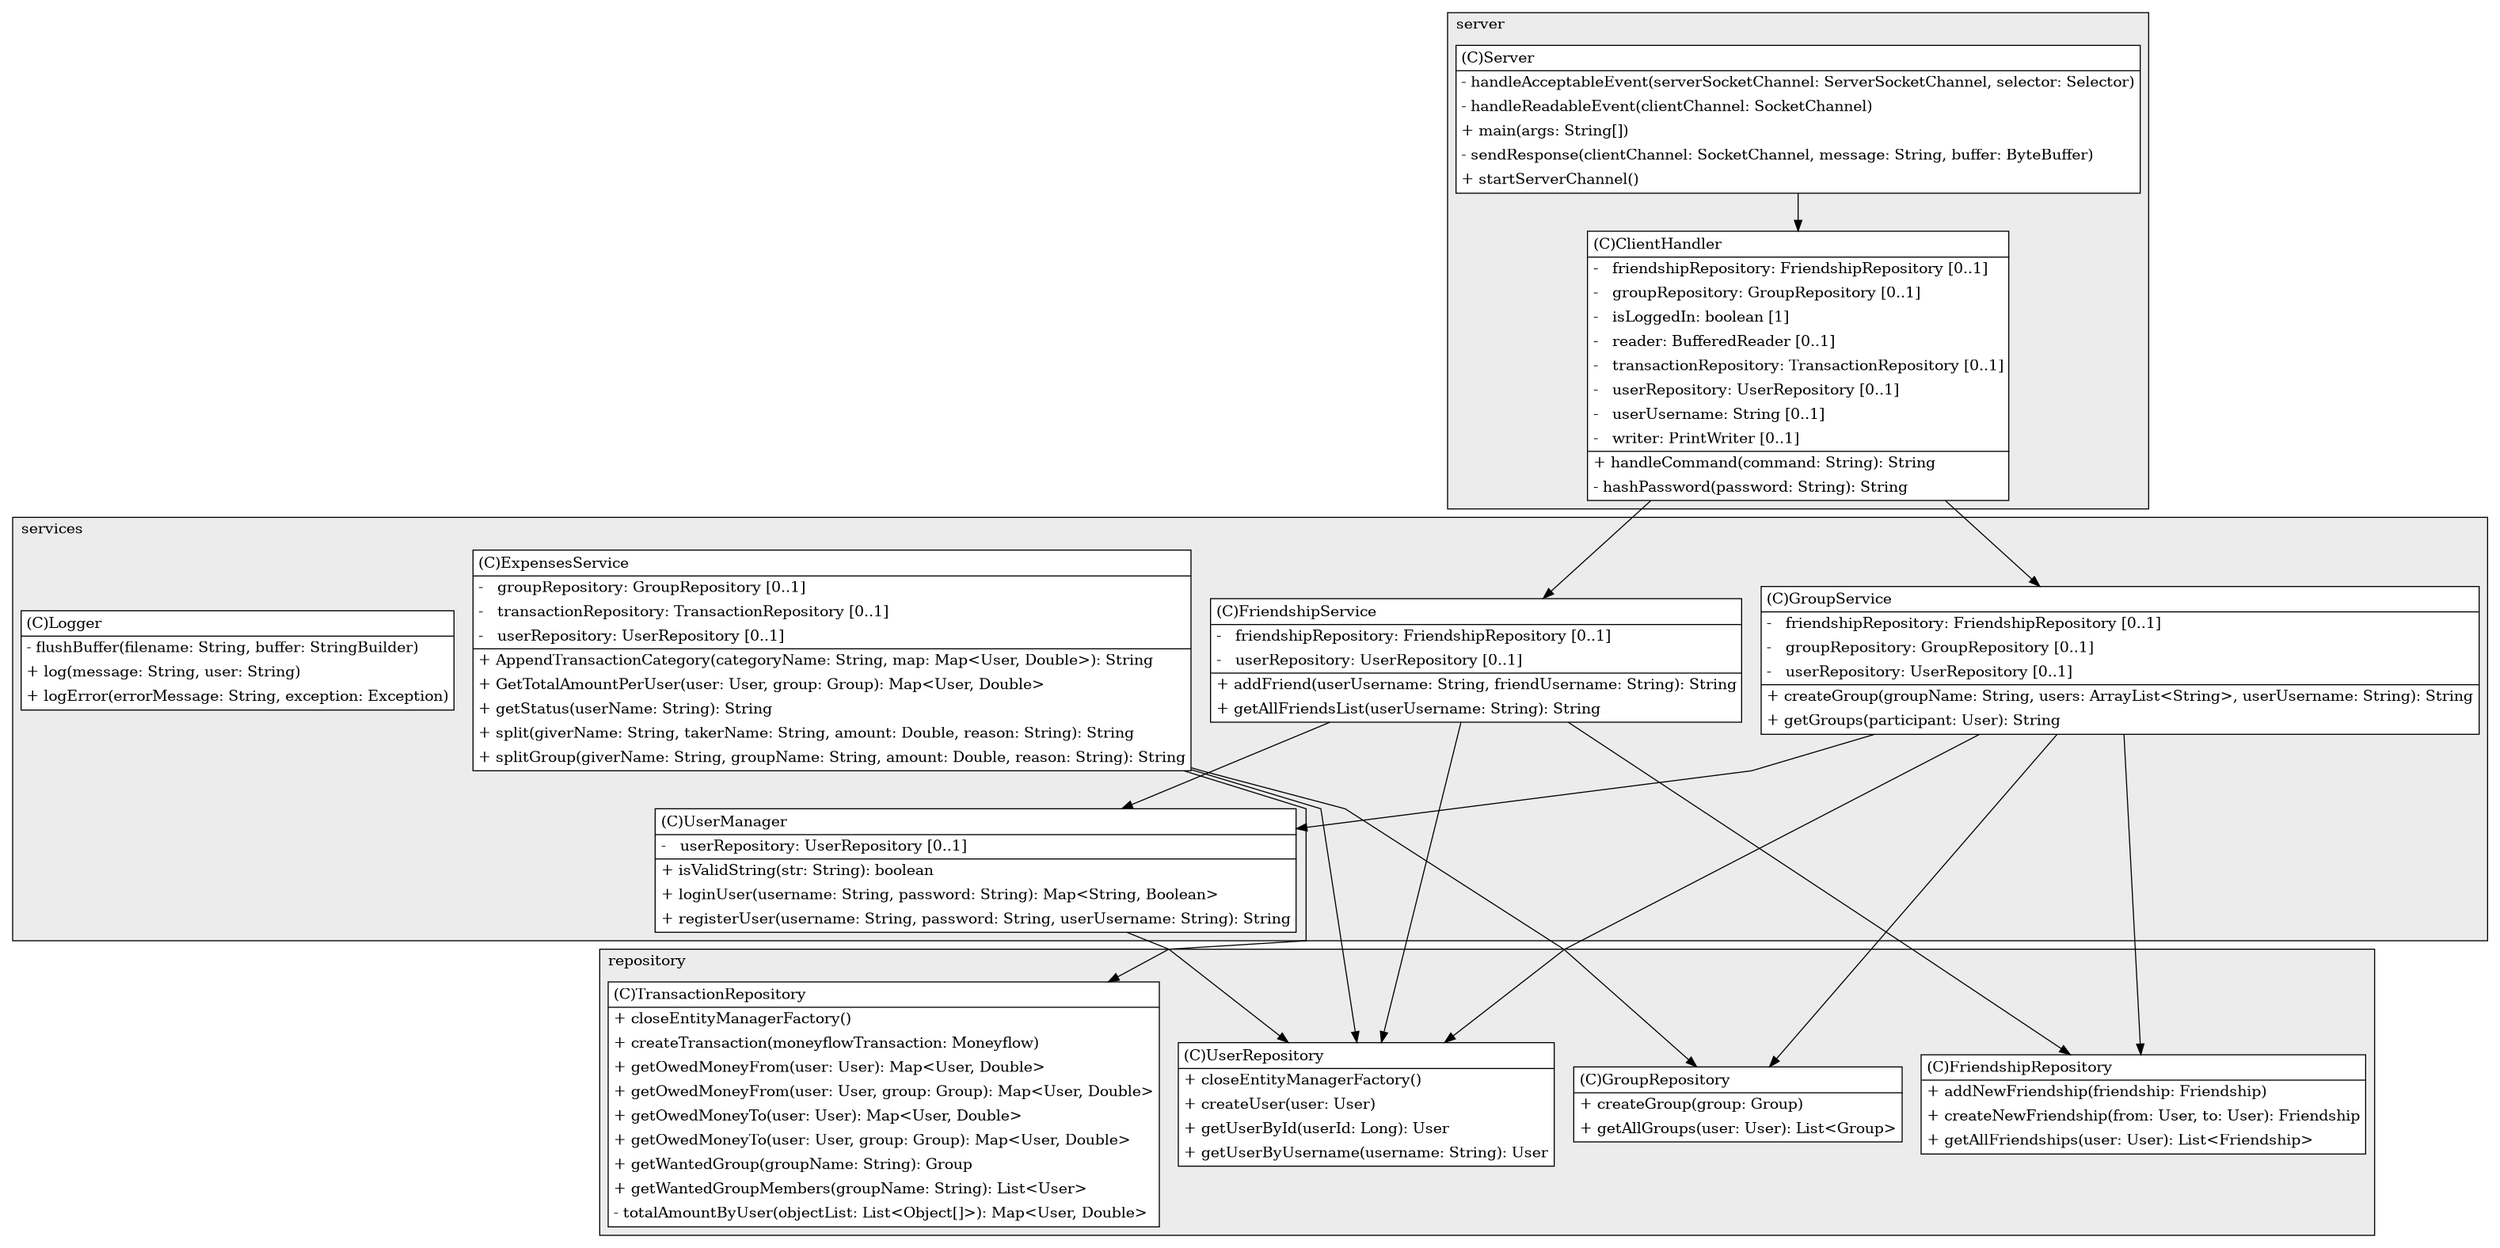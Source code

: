 @startuml

digraph g {
    rankdir="TB"
    splines=polyline
    

'nodes 
subgraph cluster_1379209310 { 
   	label=services
	labeljust=l
	fillcolor="#ececec"
	style=filled
   
   ExpensesService1178841431[
	label=<<TABLE BORDER="1" CELLBORDER="0" CELLPADDING="4" CELLSPACING="0">
<TR><TD ALIGN="LEFT" >(C)ExpensesService</TD></TR>
<HR/>
<TR><TD ALIGN="LEFT" >-   groupRepository: GroupRepository [0..1]</TD></TR>
<TR><TD ALIGN="LEFT" >-   transactionRepository: TransactionRepository [0..1]</TD></TR>
<TR><TD ALIGN="LEFT" >-   userRepository: UserRepository [0..1]</TD></TR>
<HR/>
<TR><TD ALIGN="LEFT" >+ AppendTransactionCategory(categoryName: String, map: Map&lt;User, Double&gt;): String</TD></TR>
<TR><TD ALIGN="LEFT" >+ GetTotalAmountPerUser(user: User, group: Group): Map&lt;User, Double&gt;</TD></TR>
<TR><TD ALIGN="LEFT" >+ getStatus(userName: String): String</TD></TR>
<TR><TD ALIGN="LEFT" >+ split(giverName: String, takerName: String, amount: Double, reason: String): String</TD></TR>
<TR><TD ALIGN="LEFT" >+ splitGroup(giverName: String, groupName: String, amount: Double, reason: String): String</TD></TR>
</TABLE>>
	style=filled
	margin=0
	shape=plaintext
	fillcolor="#FFFFFF"
];

FriendshipService1178841431[
	label=<<TABLE BORDER="1" CELLBORDER="0" CELLPADDING="4" CELLSPACING="0">
<TR><TD ALIGN="LEFT" >(C)FriendshipService</TD></TR>
<HR/>
<TR><TD ALIGN="LEFT" >-   friendshipRepository: FriendshipRepository [0..1]</TD></TR>
<TR><TD ALIGN="LEFT" >-   userRepository: UserRepository [0..1]</TD></TR>
<HR/>
<TR><TD ALIGN="LEFT" >+ addFriend(userUsername: String, friendUsername: String): String</TD></TR>
<TR><TD ALIGN="LEFT" >+ getAllFriendsList(userUsername: String): String</TD></TR>
</TABLE>>
	style=filled
	margin=0
	shape=plaintext
	fillcolor="#FFFFFF"
];

GroupService1178841431[
	label=<<TABLE BORDER="1" CELLBORDER="0" CELLPADDING="4" CELLSPACING="0">
<TR><TD ALIGN="LEFT" >(C)GroupService</TD></TR>
<HR/>
<TR><TD ALIGN="LEFT" >-   friendshipRepository: FriendshipRepository [0..1]</TD></TR>
<TR><TD ALIGN="LEFT" >-   groupRepository: GroupRepository [0..1]</TD></TR>
<TR><TD ALIGN="LEFT" >-   userRepository: UserRepository [0..1]</TD></TR>
<HR/>
<TR><TD ALIGN="LEFT" >+ createGroup(groupName: String, users: ArrayList&lt;String&gt;, userUsername: String): String</TD></TR>
<TR><TD ALIGN="LEFT" >+ getGroups(participant: User): String</TD></TR>
</TABLE>>
	style=filled
	margin=0
	shape=plaintext
	fillcolor="#FFFFFF"
];

Logger1178841431[
	label=<<TABLE BORDER="1" CELLBORDER="0" CELLPADDING="4" CELLSPACING="0">
<TR><TD ALIGN="LEFT" >(C)Logger</TD></TR>
<HR/>
<TR><TD ALIGN="LEFT" >- flushBuffer(filename: String, buffer: StringBuilder)</TD></TR>
<TR><TD ALIGN="LEFT" >+ log(message: String, user: String)</TD></TR>
<TR><TD ALIGN="LEFT" >+ logError(errorMessage: String, exception: Exception)</TD></TR>
</TABLE>>
	style=filled
	margin=0
	shape=plaintext
	fillcolor="#FFFFFF"
];

UserManager1178841431[
	label=<<TABLE BORDER="1" CELLBORDER="0" CELLPADDING="4" CELLSPACING="0">
<TR><TD ALIGN="LEFT" >(C)UserManager</TD></TR>
<HR/>
<TR><TD ALIGN="LEFT" >-   userRepository: UserRepository [0..1]</TD></TR>
<HR/>
<TR><TD ALIGN="LEFT" >+ isValidString(str: String): boolean</TD></TR>
<TR><TD ALIGN="LEFT" >+ loginUser(username: String, password: String): Map&lt;String, Boolean&gt;</TD></TR>
<TR><TD ALIGN="LEFT" >+ registerUser(username: String, password: String, userUsername: String): String</TD></TR>
</TABLE>>
	style=filled
	margin=0
	shape=plaintext
	fillcolor="#FFFFFF"
];
} 

subgraph cluster_1950800714 { 
   	label=repository
	labeljust=l
	fillcolor="#ececec"
	style=filled
   
   FriendshipRepository385331925[
	label=<<TABLE BORDER="1" CELLBORDER="0" CELLPADDING="4" CELLSPACING="0">
<TR><TD ALIGN="LEFT" >(C)FriendshipRepository</TD></TR>
<HR/>
<TR><TD ALIGN="LEFT" >+ addNewFriendship(friendship: Friendship)</TD></TR>
<TR><TD ALIGN="LEFT" >+ createNewFriendship(from: User, to: User): Friendship</TD></TR>
<TR><TD ALIGN="LEFT" >+ getAllFriendships(user: User): List&lt;Friendship&gt;</TD></TR>
</TABLE>>
	style=filled
	margin=0
	shape=plaintext
	fillcolor="#FFFFFF"
];

GroupRepository385331925[
	label=<<TABLE BORDER="1" CELLBORDER="0" CELLPADDING="4" CELLSPACING="0">
<TR><TD ALIGN="LEFT" >(C)GroupRepository</TD></TR>
<HR/>
<TR><TD ALIGN="LEFT" >+ createGroup(group: Group)</TD></TR>
<TR><TD ALIGN="LEFT" >+ getAllGroups(user: User): List&lt;Group&gt;</TD></TR>
</TABLE>>
	style=filled
	margin=0
	shape=plaintext
	fillcolor="#FFFFFF"
];

TransactionRepository385331925[
	label=<<TABLE BORDER="1" CELLBORDER="0" CELLPADDING="4" CELLSPACING="0">
<TR><TD ALIGN="LEFT" >(C)TransactionRepository</TD></TR>
<HR/>
<TR><TD ALIGN="LEFT" >+ closeEntityManagerFactory()</TD></TR>
<TR><TD ALIGN="LEFT" >+ createTransaction(moneyflowTransaction: Moneyflow)</TD></TR>
<TR><TD ALIGN="LEFT" >+ getOwedMoneyFrom(user: User): Map&lt;User, Double&gt;</TD></TR>
<TR><TD ALIGN="LEFT" >+ getOwedMoneyFrom(user: User, group: Group): Map&lt;User, Double&gt;</TD></TR>
<TR><TD ALIGN="LEFT" >+ getOwedMoneyTo(user: User): Map&lt;User, Double&gt;</TD></TR>
<TR><TD ALIGN="LEFT" >+ getOwedMoneyTo(user: User, group: Group): Map&lt;User, Double&gt;</TD></TR>
<TR><TD ALIGN="LEFT" >+ getWantedGroup(groupName: String): Group</TD></TR>
<TR><TD ALIGN="LEFT" >+ getWantedGroupMembers(groupName: String): List&lt;User&gt;</TD></TR>
<TR><TD ALIGN="LEFT" >- totalAmountByUser(objectList: List&lt;Object[]&gt;): Map&lt;User, Double&gt;</TD></TR>
</TABLE>>
	style=filled
	margin=0
	shape=plaintext
	fillcolor="#FFFFFF"
];

UserRepository385331925[
	label=<<TABLE BORDER="1" CELLBORDER="0" CELLPADDING="4" CELLSPACING="0">
<TR><TD ALIGN="LEFT" >(C)UserRepository</TD></TR>
<HR/>
<TR><TD ALIGN="LEFT" >+ closeEntityManagerFactory()</TD></TR>
<TR><TD ALIGN="LEFT" >+ createUser(user: User)</TD></TR>
<TR><TD ALIGN="LEFT" >+ getUserById(userId: Long): User</TD></TR>
<TR><TD ALIGN="LEFT" >+ getUserByUsername(username: String): User</TD></TR>
</TABLE>>
	style=filled
	margin=0
	shape=plaintext
	fillcolor="#FFFFFF"
];
} 

subgraph cluster_905826493 { 
   	label=server
	labeljust=l
	fillcolor="#ececec"
	style=filled
   
   ClientHandler905826493[
	label=<<TABLE BORDER="1" CELLBORDER="0" CELLPADDING="4" CELLSPACING="0">
<TR><TD ALIGN="LEFT" >(C)ClientHandler</TD></TR>
<HR/>
<TR><TD ALIGN="LEFT" >-   friendshipRepository: FriendshipRepository [0..1]</TD></TR>
<TR><TD ALIGN="LEFT" >-   groupRepository: GroupRepository [0..1]</TD></TR>
<TR><TD ALIGN="LEFT" >-   isLoggedIn: boolean [1]</TD></TR>
<TR><TD ALIGN="LEFT" >-   reader: BufferedReader [0..1]</TD></TR>
<TR><TD ALIGN="LEFT" >-   transactionRepository: TransactionRepository [0..1]</TD></TR>
<TR><TD ALIGN="LEFT" >-   userRepository: UserRepository [0..1]</TD></TR>
<TR><TD ALIGN="LEFT" >-   userUsername: String [0..1]</TD></TR>
<TR><TD ALIGN="LEFT" >-   writer: PrintWriter [0..1]</TD></TR>
<HR/>
<TR><TD ALIGN="LEFT" >+ handleCommand(command: String): String</TD></TR>
<TR><TD ALIGN="LEFT" >- hashPassword(password: String): String</TD></TR>
</TABLE>>
	style=filled
	margin=0
	shape=plaintext
	fillcolor="#FFFFFF"
];

Server905826493[
	label=<<TABLE BORDER="1" CELLBORDER="0" CELLPADDING="4" CELLSPACING="0">
<TR><TD ALIGN="LEFT" >(C)Server</TD></TR>
<HR/>
<TR><TD ALIGN="LEFT" >- handleAcceptableEvent(serverSocketChannel: ServerSocketChannel, selector: Selector)</TD></TR>
<TR><TD ALIGN="LEFT" >- handleReadableEvent(clientChannel: SocketChannel)</TD></TR>
<TR><TD ALIGN="LEFT" >+ main(args: String[])</TD></TR>
<TR><TD ALIGN="LEFT" >- sendResponse(clientChannel: SocketChannel, message: String, buffer: ByteBuffer)</TD></TR>
<TR><TD ALIGN="LEFT" >+ startServerChannel()</TD></TR>
</TABLE>>
	style=filled
	margin=0
	shape=plaintext
	fillcolor="#FFFFFF"
];
} 

'edges    
ClientHandler905826493 -> FriendshipService1178841431[];
ClientHandler905826493 -> GroupService1178841431[];
ExpensesService1178841431 -> GroupRepository385331925[];
ExpensesService1178841431 -> TransactionRepository385331925[];
ExpensesService1178841431 -> UserRepository385331925[];
FriendshipService1178841431 -> FriendshipRepository385331925[];
FriendshipService1178841431 -> UserManager1178841431[];
FriendshipService1178841431 -> UserRepository385331925[];
GroupService1178841431 -> FriendshipRepository385331925[];
GroupService1178841431 -> GroupRepository385331925[];
GroupService1178841431 -> UserManager1178841431[];
GroupService1178841431 -> UserRepository385331925[];
Server905826493 -> ClientHandler905826493[];
UserManager1178841431 -> UserRepository385331925[];
    
}
@enduml